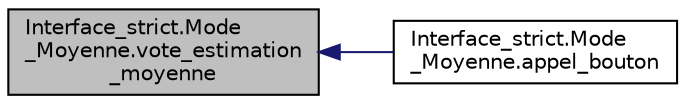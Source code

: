 digraph "Interface_strict.Mode_Moyenne.vote_estimation_moyenne"
{
  edge [fontname="Helvetica",fontsize="10",labelfontname="Helvetica",labelfontsize="10"];
  node [fontname="Helvetica",fontsize="10",shape=record];
  rankdir="LR";
  Node32 [label="Interface_strict.Mode\l_Moyenne.vote_estimation\l_moyenne",height=0.2,width=0.4,color="black", fillcolor="grey75", style="filled", fontcolor="black"];
  Node32 -> Node33 [dir="back",color="midnightblue",fontsize="10",style="solid",fontname="Helvetica"];
  Node33 [label="Interface_strict.Mode\l_Moyenne.appel_bouton",height=0.2,width=0.4,color="black", fillcolor="white", style="filled",URL="$class_interface__strict_1_1_mode___moyenne.html#ae63e7afd0a1201e942c5bc2a8fb0828e"];
}
